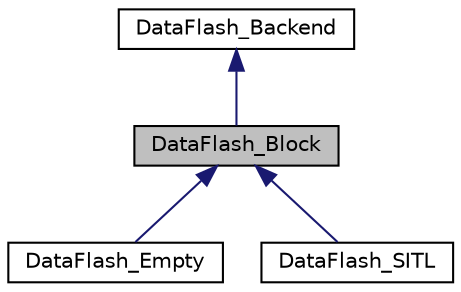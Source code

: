 digraph "DataFlash_Block"
{
 // INTERACTIVE_SVG=YES
  edge [fontname="Helvetica",fontsize="10",labelfontname="Helvetica",labelfontsize="10"];
  node [fontname="Helvetica",fontsize="10",shape=record];
  Node1 [label="DataFlash_Block",height=0.2,width=0.4,color="black", fillcolor="grey75", style="filled", fontcolor="black"];
  Node2 -> Node1 [dir="back",color="midnightblue",fontsize="10",style="solid",fontname="Helvetica"];
  Node2 [label="DataFlash_Backend",height=0.2,width=0.4,color="black", fillcolor="white", style="filled",URL="$classDataFlash__Backend.html"];
  Node1 -> Node3 [dir="back",color="midnightblue",fontsize="10",style="solid",fontname="Helvetica"];
  Node3 [label="DataFlash_Empty",height=0.2,width=0.4,color="black", fillcolor="white", style="filled",URL="$classDataFlash__Empty.html",tooltip="-*- tab-width: 4; Mode: C++; c-basic-offset: 4; indent-tabs-mode: nil -*- "];
  Node1 -> Node4 [dir="back",color="midnightblue",fontsize="10",style="solid",fontname="Helvetica"];
  Node4 [label="DataFlash_SITL",height=0.2,width=0.4,color="black", fillcolor="white", style="filled",URL="$classDataFlash__SITL.html"];
}
